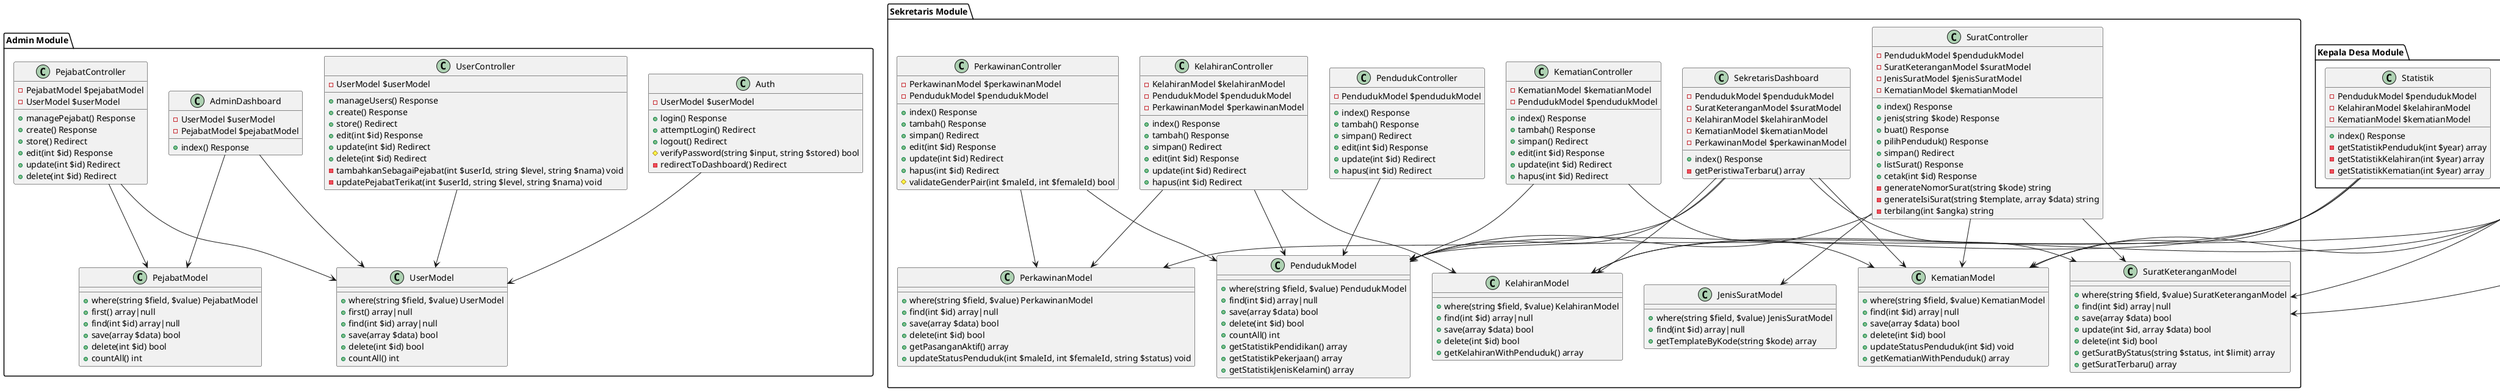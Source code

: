 @startuml aa

' ==================== ADMIN MODULE ====================
package "Admin Module" {
    class Auth {
        -UserModel $userModel
        +login() Response
        +attemptLogin() Redirect
        +logout() Redirect
        #verifyPassword(string $input, string $stored) bool
        -redirectToDashboard() Redirect
    }

    class AdminDashboard {
        -UserModel $userModel
        -PejabatModel $pejabatModel
        +index() Response
    }

    class UserController {
        -UserModel $userModel
        +manageUsers() Response
        +create() Response
        +store() Redirect
        +edit(int $id) Response
        +update(int $id) Redirect
        +delete(int $id) Redirect
        -tambahkanSebagaiPejabat(int $userId, string $level, string $nama) void
        -updatePejabatTerikat(int $userId, string $level, string $nama) void
    }

    class PejabatController {
        -PejabatModel $pejabatModel
        -UserModel $userModel
        +managePejabat() Response
        +create() Response
        +store() Redirect
        +edit(int $id) Response
        +update(int $id) Redirect
        +delete(int $id) Redirect
    }

    class UserModel {
        +where(string $field, $value) UserModel
        +first() array|null
        +find(int $id) array|null
        +save(array $data) bool
        +delete(int $id) bool
        +countAll() int
    }

    class PejabatModel {
        +where(string $field, $value) PejabatModel
        +first() array|null
        +find(int $id) array|null
        +save(array $data) bool
        +delete(int $id) bool
        +countAll() int
    }

    Auth --> UserModel
    AdminDashboard --> UserModel
    AdminDashboard --> PejabatModel
    UserController --> UserModel
    PejabatController --> PejabatModel
    PejabatController --> UserModel
}

' ==================== SEKRETARIS MODULE ====================
package "Sekretaris Module" {
    class SekretarisDashboard {
        -PendudukModel $pendudukModel
        -SuratKeteranganModel $suratModel
        -KelahiranModel $kelahiranModel
        -KematianModel $kematianModel
        -PerkawinanModel $perkawinanModel
        +index() Response
        -getPeristiwaTerbaru() array
    }

    class PendudukController {
        -PendudukModel $pendudukModel
        +index() Response
        +tambah() Response
        +simpan() Redirect
        +edit(int $id) Response
        +update(int $id) Redirect
        +hapus(int $id) Redirect
    }

    class KelahiranController {
        -KelahiranModel $kelahiranModel
        -PendudukModel $pendudukModel
        -PerkawinanModel $perkawinanModel
        +index() Response
        +tambah() Response
        +simpan() Redirect
        +edit(int $id) Response
        +update(int $id) Redirect
        +hapus(int $id) Redirect
    }

    class KematianController {
        -KematianModel $kematianModel
        -PendudukModel $pendudukModel
        +index() Response
        +tambah() Response
        +simpan() Redirect
        +edit(int $id) Response
        +update(int $id) Redirect
        +hapus(int $id) Redirect
    }

    class PerkawinanController {
        -PerkawinanModel $perkawinanModel
        -PendudukModel $pendudukModel
        +index() Response
        +tambah() Response
        +simpan() Redirect
        +edit(int $id) Response
        +update(int $id) Redirect
        +hapus(int $id) Redirect
        #validateGenderPair(int $maleId, int $femaleId) bool
    }

    class SuratController {
        -PendudukModel $pendudukModel
        -SuratKeteranganModel $suratModel
        -JenisSuratModel $jenisSuratModel
        -KematianModel $kematianModel
        +index() Response
        +jenis(string $kode) Response
        +buat() Response
        +pilihPenduduk() Response
        +simpan() Redirect
        +listSurat() Response
        +cetak(int $id) Response
        -generateNomorSurat(string $kode) string
        -generateIsiSurat(string $template, array $data) string
        -terbilang(int $angka) string
    }

    class PendudukModel {
        +where(string $field, $value) PendudukModel
        +find(int $id) array|null
        +save(array $data) bool
        +delete(int $id) bool
        +countAll() int
        +getStatistikPendidikan() array
        +getStatistikPekerjaan() array
        +getStatistikJenisKelamin() array
    }

    class KelahiranModel {
        +where(string $field, $value) KelahiranModel
        +find(int $id) array|null
        +save(array $data) bool
        +delete(int $id) bool
        +getKelahiranWithPenduduk() array
    }

    class KematianModel {
        +where(string $field, $value) KematianModel
        +find(int $id) array|null
        +save(array $data) bool
        +delete(int $id) bool
        +updateStatusPenduduk(int $id) void
        +getKematianWithPenduduk() array
    }

    class PerkawinanModel {
        +where(string $field, $value) PerkawinanModel
        +find(int $id) array|null
        +save(array $data) bool
        +delete(int $id) bool
        +getPasanganAktif() array
        +updateStatusPenduduk(int $maleId, int $femaleId, string $status) void
    }

    class SuratKeteranganModel {
        +where(string $field, $value) SuratKeteranganModel
        +find(int $id) array|null
        +save(array $data) bool
        +update(int $id, array $data) bool
        +delete(int $id) bool
        +getSuratByStatus(string $status, int $limit) array
        +getSuratTerbaru() array
    }

    class JenisSuratModel {
        +where(string $field, $value) JenisSuratModel
        +find(int $id) array|null
        +getTemplateByKode(string $kode) array
    }

    SekretarisDashboard --> PendudukModel
    SekretarisDashboard --> SuratKeteranganModel
    SekretarisDashboard --> KelahiranModel
    SekretarisDashboard --> KematianModel
    SekretarisDashboard --> PerkawinanModel
    PendudukController --> PendudukModel
    KelahiranController --> KelahiranModel
    KelahiranController --> PendudukModel
    KelahiranController --> PerkawinanModel
    KematianController --> KematianModel
    KematianController --> PendudukModel
    PerkawinanController --> PerkawinanModel
    PerkawinanController --> PendudukModel
    SuratController --> PendudukModel
    SuratController --> SuratKeteranganModel
    SuratController --> JenisSuratModel
    SuratController --> KematianModel
}

' ==================== KEPALA DESA MODULE ====================
package "Kepala Desa Module" {
    class KepalaDesaDashboard {
        -PendudukModel $pendudukModel
        -SuratKeteranganModel $suratModel
        -KelahiranModel $kelahiranModel
        -KematianModel $kematianModel
        +index() Response
    }

    class Statistik {
        -PendudukModel $pendudukModel
        -KelahiranModel $kelahiranModel
        -KematianModel $kematianModel
        +index() Response
        -getStatistikPenduduk(int $year) array
        -getStatistikKelahiran(int $year) array
        -getStatistikKematian(int $year) array
    }

    class SuratKepalaDesa {
        -SuratKeteranganModel $suratModel
        +index() Response
        +approve(int $id) Redirect
        +reject(int $id) Redirect
    }

    KepalaDesaDashboard --> PendudukModel
    KepalaDesaDashboard --> SuratKeteranganModel
    KepalaDesaDashboard --> KelahiranModel
    KepalaDesaDashboard --> KematianModel
    Statistik --> PendudukModel
    Statistik --> KelahiranModel
    Statistik --> KematianModel
    SuratKepalaDesa --> SuratKeteranganModel
}

@enduml
